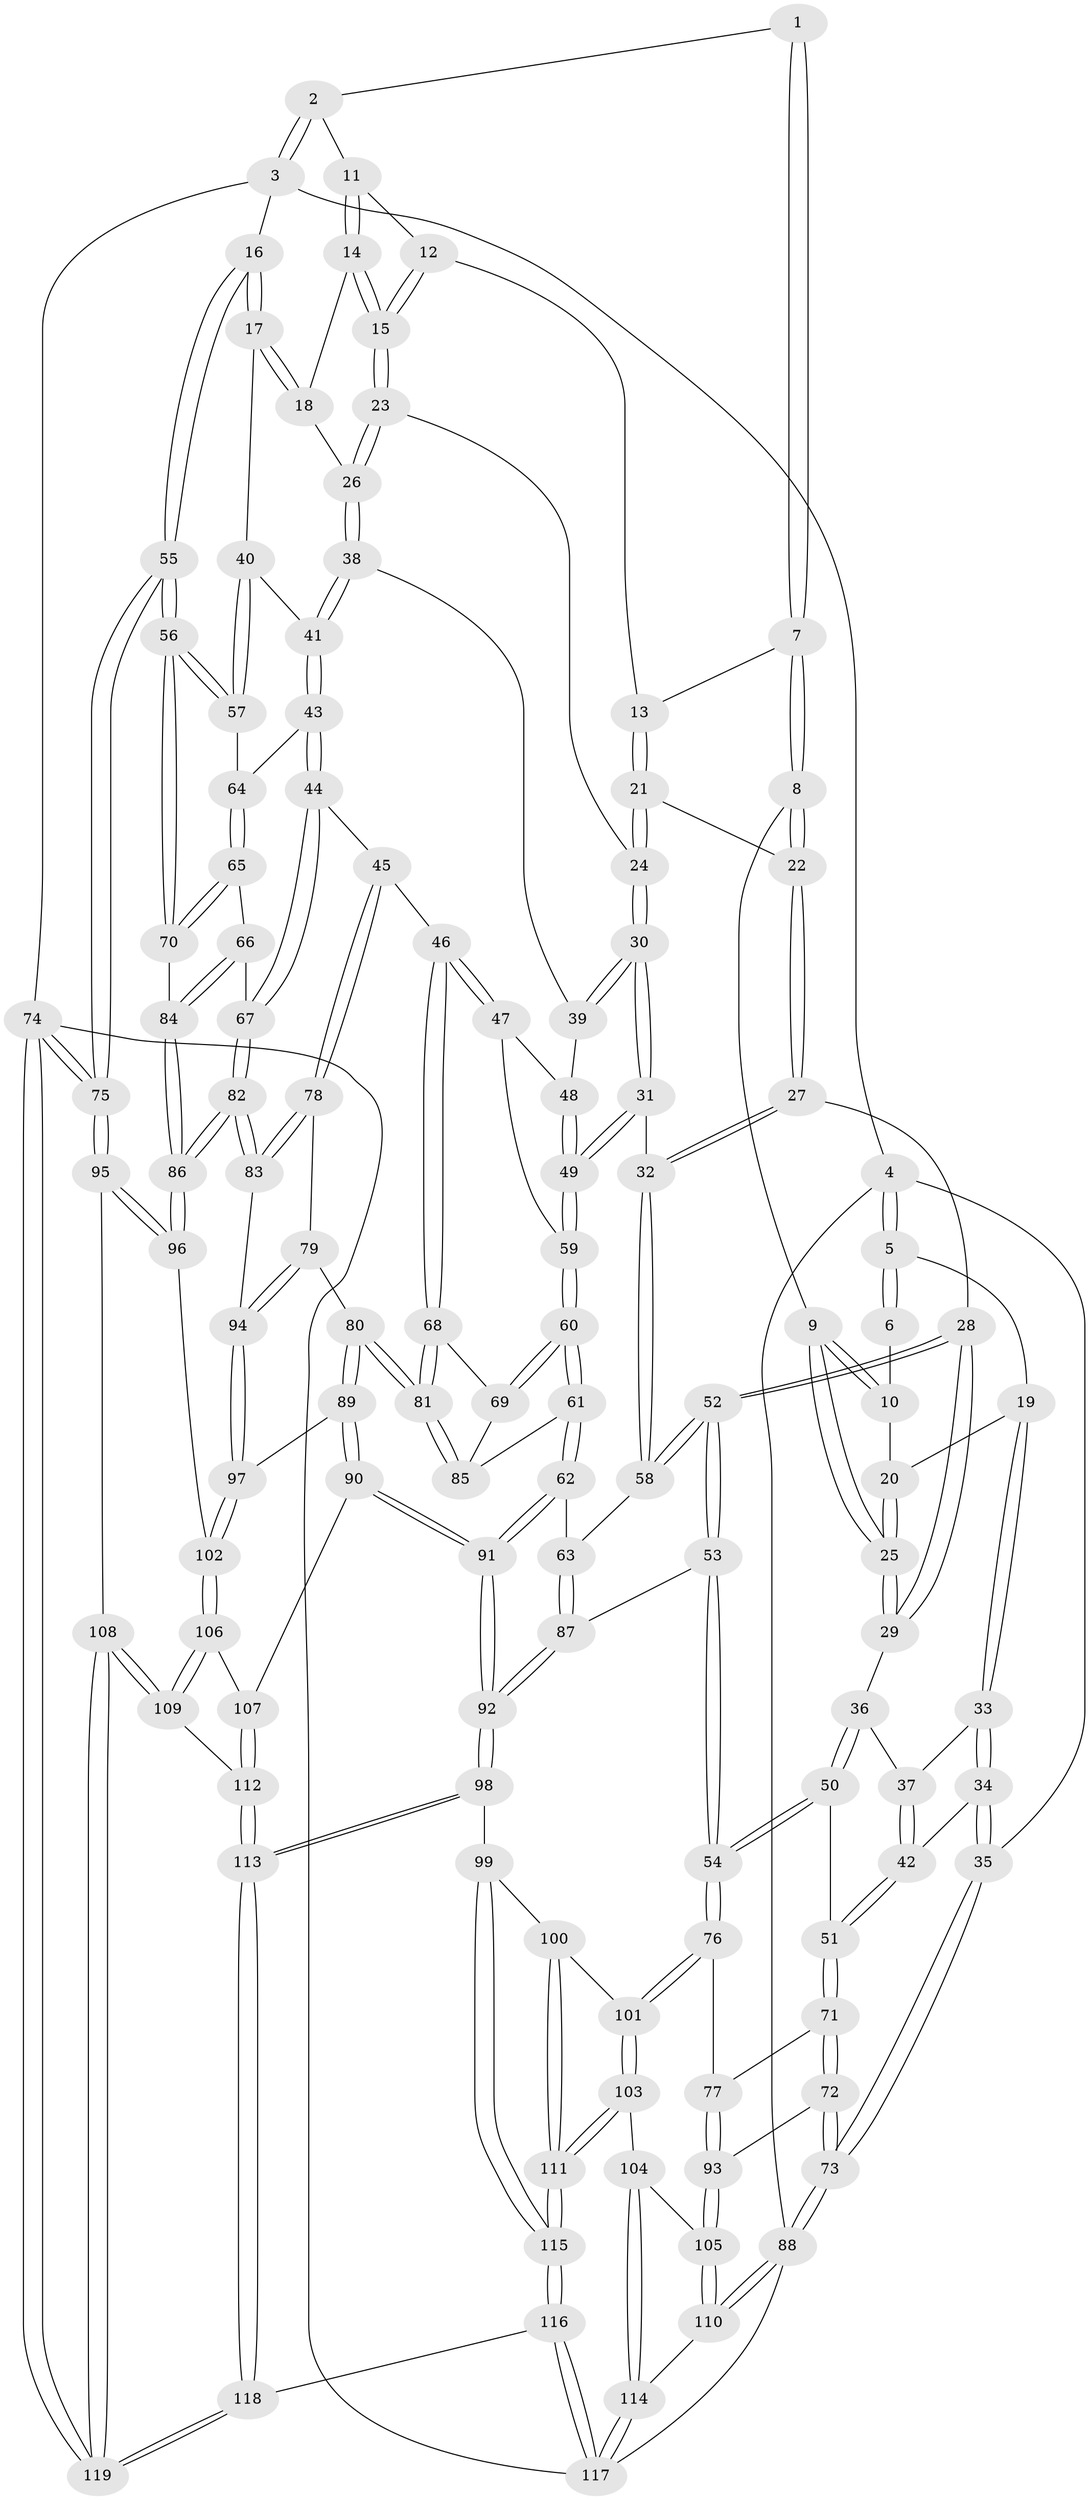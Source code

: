 // Generated by graph-tools (version 1.1) at 2025/03/03/09/25 03:03:17]
// undirected, 119 vertices, 294 edges
graph export_dot {
graph [start="1"]
  node [color=gray90,style=filled];
  1 [pos="+0.44201246561631824+0"];
  2 [pos="+0.8600270342316159+0"];
  3 [pos="+1+0"];
  4 [pos="+0+0"];
  5 [pos="+0+0"];
  6 [pos="+0.43627744117179335+0"];
  7 [pos="+0.49381748761477345+0.09052496753577853"];
  8 [pos="+0.43123161402857296+0.2519370210290021"];
  9 [pos="+0.415789600077265+0.26360585652980617"];
  10 [pos="+0.3303860773409763+0.18403261563119463"];
  11 [pos="+0.8136838262484073+0"];
  12 [pos="+0.7270844102653016+0.11613602352532873"];
  13 [pos="+0.5772160597481684+0.19032448111127145"];
  14 [pos="+0.8183072745162622+0.17668746842240854"];
  15 [pos="+0.6898680029039718+0.2931779387516937"];
  16 [pos="+1+0.11414843523507225"];
  17 [pos="+0.919272484993292+0.3073556153601806"];
  18 [pos="+0.8529596286288127+0.261996801953006"];
  19 [pos="+0.15241290102094526+0.22965764995637103"];
  20 [pos="+0.25948323655848654+0.23546934034063194"];
  21 [pos="+0.5997179632159141+0.2636240287512919"];
  22 [pos="+0.5502131713587247+0.29325693393572794"];
  23 [pos="+0.6898181916736387+0.2932856362141204"];
  24 [pos="+0.6477358650294662+0.28837781293703507"];
  25 [pos="+0.3746200418137811+0.35034600907846386"];
  26 [pos="+0.6993394010329776+0.3020216830007511"];
  27 [pos="+0.48480094016921205+0.4027920351407872"];
  28 [pos="+0.3826951576055502+0.36880990451361245"];
  29 [pos="+0.37573507906968445+0.36400586380109057"];
  30 [pos="+0.5844260471068508+0.4408289440909875"];
  31 [pos="+0.5836834679973208+0.44169733768298547"];
  32 [pos="+0.48852476075621654+0.40814729875450756"];
  33 [pos="+0.1499297233320252+0.27285122861172484"];
  34 [pos="+0+0.3932838613798099"];
  35 [pos="+0+0.38875797821640057"];
  36 [pos="+0.35747445488565943+0.37429232078462055"];
  37 [pos="+0.15393324356327098+0.3208123050272488"];
  38 [pos="+0.722000755414017+0.3480699927107019"];
  39 [pos="+0.6982196660933909+0.3992540144840058"];
  40 [pos="+0.8738974942637581+0.3942609371421869"];
  41 [pos="+0.8429792962365709+0.41595640614587426"];
  42 [pos="+0.1356909140234093+0.43261044376208024"];
  43 [pos="+0.839828995409663+0.4283185417364267"];
  44 [pos="+0.816928531933854+0.48766125800683724"];
  45 [pos="+0.800083864106509+0.5002702488336573"];
  46 [pos="+0.7259869309077612+0.5113390935894276"];
  47 [pos="+0.6999092197288339+0.4875691708330471"];
  48 [pos="+0.6983781854516641+0.4135764289537939"];
  49 [pos="+0.5998149307223786+0.4782213428396569"];
  50 [pos="+0.3041257972922873+0.4277463597832649"];
  51 [pos="+0.14462844742868364+0.4509265780428688"];
  52 [pos="+0.3905263017471849+0.5575021999367"];
  53 [pos="+0.371361458206955+0.6032226263771682"];
  54 [pos="+0.33424367668994065+0.6075886742793524"];
  55 [pos="+1+0.5327416492916585"];
  56 [pos="+1+0.5326130436965523"];
  57 [pos="+1+0.47781014381207304"];
  58 [pos="+0.47744661949322337+0.46644969123446"];
  59 [pos="+0.6002742722501203+0.479278504074312"];
  60 [pos="+0.5822513499324128+0.5461559514502562"];
  61 [pos="+0.5727690715893563+0.5650628120814527"];
  62 [pos="+0.5686903600347786+0.568807030448233"];
  63 [pos="+0.5259483791858648+0.5592065087601735"];
  64 [pos="+0.9321725937243546+0.5067569229707388"];
  65 [pos="+0.907922464213721+0.5419301672836888"];
  66 [pos="+0.8986893777072774+0.5466059356637021"];
  67 [pos="+0.8843575228735454+0.5484032439683937"];
  68 [pos="+0.7155123167184876+0.5334290755045822"];
  69 [pos="+0.6862520886210013+0.5427231469478085"];
  70 [pos="+1+0.5571854116687691"];
  71 [pos="+0.14461250698267303+0.4837304308555492"];
  72 [pos="+0+0.6181247921704685"];
  73 [pos="+0+0.6168396190523888"];
  74 [pos="+1+1"];
  75 [pos="+1+0.7831866880054239"];
  76 [pos="+0.30279502772975114+0.6227171173539549"];
  77 [pos="+0.16674543400859831+0.5409930304124587"];
  78 [pos="+0.8007864731066934+0.6263170310900144"];
  79 [pos="+0.7568456848364365+0.638721880260976"];
  80 [pos="+0.7108234525917322+0.639966237080073"];
  81 [pos="+0.7087895115708226+0.6330129105616674"];
  82 [pos="+0.8749804433929251+0.6579882821026765"];
  83 [pos="+0.8454983591265866+0.6480144128814967"];
  84 [pos="+0.9683561048621838+0.6074872933935135"];
  85 [pos="+0.6395960682096097+0.5843936302901062"];
  86 [pos="+0.886905210277755+0.6701721998889132"];
  87 [pos="+0.37999390872169364+0.6068862593145065"];
  88 [pos="+0+0.8601665189652804"];
  89 [pos="+0.6807453974831066+0.6840853930772424"];
  90 [pos="+0.6152281658651312+0.729358571174822"];
  91 [pos="+0.5732356212355982+0.7305828538370659"];
  92 [pos="+0.5265760748142262+0.7601693347676746"];
  93 [pos="+0.07271731140658477+0.674277180132488"];
  94 [pos="+0.7805555102970241+0.7090334041562824"];
  95 [pos="+0.9761539665523837+0.7918639651276091"];
  96 [pos="+0.8982306415618286+0.7179522427035642"];
  97 [pos="+0.777759987673511+0.7424946979446458"];
  98 [pos="+0.5194013065085534+0.7765075763390945"];
  99 [pos="+0.4800293074584495+0.8022439367791567"];
  100 [pos="+0.33858199598305294+0.7814642992216283"];
  101 [pos="+0.29133501484537794+0.6563368504246907"];
  102 [pos="+0.7923809123216106+0.7642356432242323"];
  103 [pos="+0.15010462723950743+0.7731071006352969"];
  104 [pos="+0.1478663533467223+0.7728735848304966"];
  105 [pos="+0.12481717613725782+0.7606009479143034"];
  106 [pos="+0.7846116173083673+0.781312993985648"];
  107 [pos="+0.6807090354897988+0.7893310232706318"];
  108 [pos="+0.8708689052386933+0.9116516685535782"];
  109 [pos="+0.8019139944668148+0.8683813498865995"];
  110 [pos="+0+0.870282842167418"];
  111 [pos="+0.26223955245750197+0.8879061270039931"];
  112 [pos="+0.7035207468922617+0.8876102667496639"];
  113 [pos="+0.6303680934639225+0.9774105189257951"];
  114 [pos="+0.07665656891996955+0.9472886038734555"];
  115 [pos="+0.312333526482791+1"];
  116 [pos="+0.30788483413381407+1"];
  117 [pos="+0.2659991345539116+1"];
  118 [pos="+0.6173487819242874+1"];
  119 [pos="+0.8909379496970631+1"];
  1 -- 2;
  1 -- 7;
  1 -- 7;
  2 -- 3;
  2 -- 3;
  2 -- 11;
  3 -- 4;
  3 -- 16;
  3 -- 74;
  4 -- 5;
  4 -- 5;
  4 -- 35;
  4 -- 88;
  5 -- 6;
  5 -- 6;
  5 -- 19;
  6 -- 10;
  7 -- 8;
  7 -- 8;
  7 -- 13;
  8 -- 9;
  8 -- 22;
  8 -- 22;
  9 -- 10;
  9 -- 10;
  9 -- 25;
  9 -- 25;
  10 -- 20;
  11 -- 12;
  11 -- 14;
  11 -- 14;
  12 -- 13;
  12 -- 15;
  12 -- 15;
  13 -- 21;
  13 -- 21;
  14 -- 15;
  14 -- 15;
  14 -- 18;
  15 -- 23;
  15 -- 23;
  16 -- 17;
  16 -- 17;
  16 -- 55;
  16 -- 55;
  17 -- 18;
  17 -- 18;
  17 -- 40;
  18 -- 26;
  19 -- 20;
  19 -- 33;
  19 -- 33;
  20 -- 25;
  20 -- 25;
  21 -- 22;
  21 -- 24;
  21 -- 24;
  22 -- 27;
  22 -- 27;
  23 -- 24;
  23 -- 26;
  23 -- 26;
  24 -- 30;
  24 -- 30;
  25 -- 29;
  25 -- 29;
  26 -- 38;
  26 -- 38;
  27 -- 28;
  27 -- 32;
  27 -- 32;
  28 -- 29;
  28 -- 29;
  28 -- 52;
  28 -- 52;
  29 -- 36;
  30 -- 31;
  30 -- 31;
  30 -- 39;
  30 -- 39;
  31 -- 32;
  31 -- 49;
  31 -- 49;
  32 -- 58;
  32 -- 58;
  33 -- 34;
  33 -- 34;
  33 -- 37;
  34 -- 35;
  34 -- 35;
  34 -- 42;
  35 -- 73;
  35 -- 73;
  36 -- 37;
  36 -- 50;
  36 -- 50;
  37 -- 42;
  37 -- 42;
  38 -- 39;
  38 -- 41;
  38 -- 41;
  39 -- 48;
  40 -- 41;
  40 -- 57;
  40 -- 57;
  41 -- 43;
  41 -- 43;
  42 -- 51;
  42 -- 51;
  43 -- 44;
  43 -- 44;
  43 -- 64;
  44 -- 45;
  44 -- 67;
  44 -- 67;
  45 -- 46;
  45 -- 78;
  45 -- 78;
  46 -- 47;
  46 -- 47;
  46 -- 68;
  46 -- 68;
  47 -- 48;
  47 -- 59;
  48 -- 49;
  48 -- 49;
  49 -- 59;
  49 -- 59;
  50 -- 51;
  50 -- 54;
  50 -- 54;
  51 -- 71;
  51 -- 71;
  52 -- 53;
  52 -- 53;
  52 -- 58;
  52 -- 58;
  53 -- 54;
  53 -- 54;
  53 -- 87;
  54 -- 76;
  54 -- 76;
  55 -- 56;
  55 -- 56;
  55 -- 75;
  55 -- 75;
  56 -- 57;
  56 -- 57;
  56 -- 70;
  56 -- 70;
  57 -- 64;
  58 -- 63;
  59 -- 60;
  59 -- 60;
  60 -- 61;
  60 -- 61;
  60 -- 69;
  60 -- 69;
  61 -- 62;
  61 -- 62;
  61 -- 85;
  62 -- 63;
  62 -- 91;
  62 -- 91;
  63 -- 87;
  63 -- 87;
  64 -- 65;
  64 -- 65;
  65 -- 66;
  65 -- 70;
  65 -- 70;
  66 -- 67;
  66 -- 84;
  66 -- 84;
  67 -- 82;
  67 -- 82;
  68 -- 69;
  68 -- 81;
  68 -- 81;
  69 -- 85;
  70 -- 84;
  71 -- 72;
  71 -- 72;
  71 -- 77;
  72 -- 73;
  72 -- 73;
  72 -- 93;
  73 -- 88;
  73 -- 88;
  74 -- 75;
  74 -- 75;
  74 -- 119;
  74 -- 119;
  74 -- 117;
  75 -- 95;
  75 -- 95;
  76 -- 77;
  76 -- 101;
  76 -- 101;
  77 -- 93;
  77 -- 93;
  78 -- 79;
  78 -- 83;
  78 -- 83;
  79 -- 80;
  79 -- 94;
  79 -- 94;
  80 -- 81;
  80 -- 81;
  80 -- 89;
  80 -- 89;
  81 -- 85;
  81 -- 85;
  82 -- 83;
  82 -- 83;
  82 -- 86;
  82 -- 86;
  83 -- 94;
  84 -- 86;
  84 -- 86;
  86 -- 96;
  86 -- 96;
  87 -- 92;
  87 -- 92;
  88 -- 110;
  88 -- 110;
  88 -- 117;
  89 -- 90;
  89 -- 90;
  89 -- 97;
  90 -- 91;
  90 -- 91;
  90 -- 107;
  91 -- 92;
  91 -- 92;
  92 -- 98;
  92 -- 98;
  93 -- 105;
  93 -- 105;
  94 -- 97;
  94 -- 97;
  95 -- 96;
  95 -- 96;
  95 -- 108;
  96 -- 102;
  97 -- 102;
  97 -- 102;
  98 -- 99;
  98 -- 113;
  98 -- 113;
  99 -- 100;
  99 -- 115;
  99 -- 115;
  100 -- 101;
  100 -- 111;
  100 -- 111;
  101 -- 103;
  101 -- 103;
  102 -- 106;
  102 -- 106;
  103 -- 104;
  103 -- 111;
  103 -- 111;
  104 -- 105;
  104 -- 114;
  104 -- 114;
  105 -- 110;
  105 -- 110;
  106 -- 107;
  106 -- 109;
  106 -- 109;
  107 -- 112;
  107 -- 112;
  108 -- 109;
  108 -- 109;
  108 -- 119;
  108 -- 119;
  109 -- 112;
  110 -- 114;
  111 -- 115;
  111 -- 115;
  112 -- 113;
  112 -- 113;
  113 -- 118;
  113 -- 118;
  114 -- 117;
  114 -- 117;
  115 -- 116;
  115 -- 116;
  116 -- 117;
  116 -- 117;
  116 -- 118;
  118 -- 119;
  118 -- 119;
}
